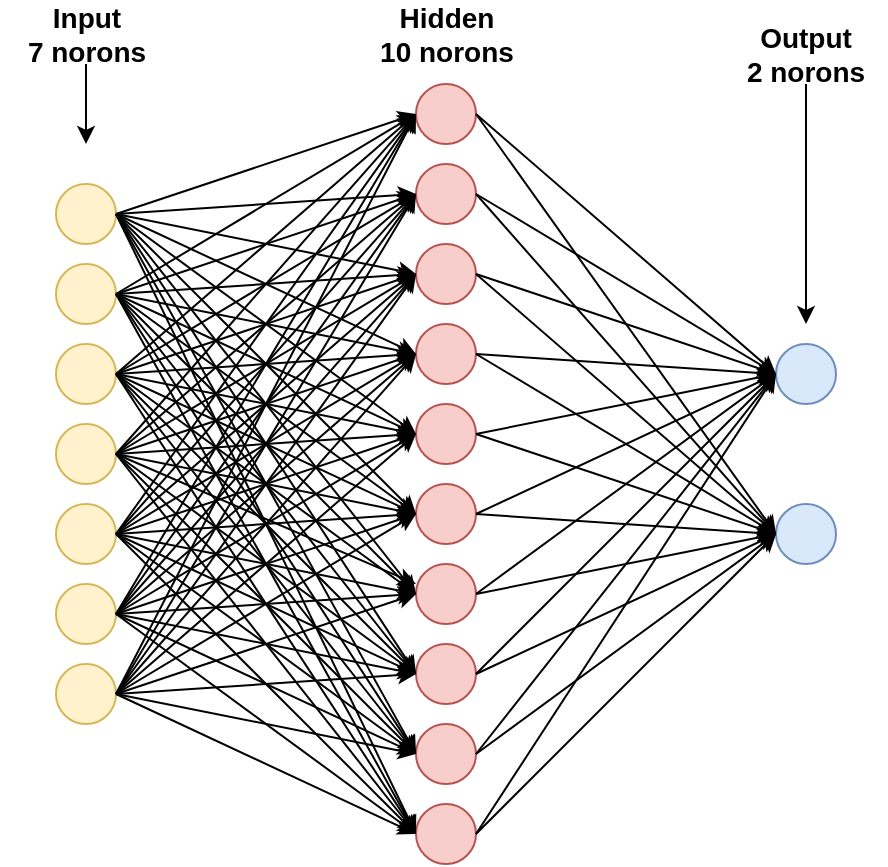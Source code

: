 <mxfile version="26.0.9">
  <diagram name="Page-1" id="upKFq8SvvVWJesWr-fzM">
    <mxGraphModel dx="343" dy="300" grid="1" gridSize="10" guides="1" tooltips="1" connect="1" arrows="1" fold="1" page="1" pageScale="1" pageWidth="827" pageHeight="1169" math="0" shadow="0">
      <root>
        <mxCell id="0" />
        <mxCell id="1" parent="0" />
        <mxCell id="cSxdxMIlzLtdstE2crv_-1" value="" style="ellipse;whiteSpace=wrap;html=1;aspect=fixed;fillColor=#f8cecc;strokeColor=#b85450;" parent="1" vertex="1">
          <mxGeometry x="320" y="130" width="30" height="30" as="geometry" />
        </mxCell>
        <mxCell id="cSxdxMIlzLtdstE2crv_-2" value="" style="ellipse;whiteSpace=wrap;html=1;aspect=fixed;fillColor=#f8cecc;strokeColor=#b85450;" parent="1" vertex="1">
          <mxGeometry x="320" y="170" width="30" height="30" as="geometry" />
        </mxCell>
        <mxCell id="cSxdxMIlzLtdstE2crv_-3" value="" style="ellipse;whiteSpace=wrap;html=1;aspect=fixed;fillColor=#f8cecc;strokeColor=#b85450;" parent="1" vertex="1">
          <mxGeometry x="320" y="330" width="30" height="30" as="geometry" />
        </mxCell>
        <mxCell id="cSxdxMIlzLtdstE2crv_-4" value="" style="ellipse;whiteSpace=wrap;html=1;aspect=fixed;fillColor=#f8cecc;strokeColor=#b85450;" parent="1" vertex="1">
          <mxGeometry x="320" y="210" width="30" height="30" as="geometry" />
        </mxCell>
        <mxCell id="cSxdxMIlzLtdstE2crv_-6" value="" style="ellipse;whiteSpace=wrap;html=1;aspect=fixed;fillColor=#f8cecc;strokeColor=#b85450;" parent="1" vertex="1">
          <mxGeometry x="320" y="250" width="30" height="30" as="geometry" />
        </mxCell>
        <mxCell id="cSxdxMIlzLtdstE2crv_-7" value="" style="ellipse;whiteSpace=wrap;html=1;aspect=fixed;fillColor=#f8cecc;strokeColor=#b85450;" parent="1" vertex="1">
          <mxGeometry x="320" y="490" width="30" height="30" as="geometry" />
        </mxCell>
        <mxCell id="cSxdxMIlzLtdstE2crv_-8" value="" style="ellipse;whiteSpace=wrap;html=1;aspect=fixed;fillColor=#f8cecc;strokeColor=#b85450;" parent="1" vertex="1">
          <mxGeometry x="320" y="290" width="30" height="30" as="geometry" />
        </mxCell>
        <mxCell id="cSxdxMIlzLtdstE2crv_-9" value="" style="ellipse;whiteSpace=wrap;html=1;aspect=fixed;fillColor=#f8cecc;strokeColor=#b85450;" parent="1" vertex="1">
          <mxGeometry x="320" y="370" width="30" height="30" as="geometry" />
        </mxCell>
        <mxCell id="cSxdxMIlzLtdstE2crv_-10" value="" style="ellipse;whiteSpace=wrap;html=1;aspect=fixed;fillColor=#f8cecc;strokeColor=#b85450;" parent="1" vertex="1">
          <mxGeometry x="320" y="410" width="30" height="30" as="geometry" />
        </mxCell>
        <mxCell id="cSxdxMIlzLtdstE2crv_-11" value="" style="ellipse;whiteSpace=wrap;html=1;aspect=fixed;fillColor=#f8cecc;strokeColor=#b85450;" parent="1" vertex="1">
          <mxGeometry x="320" y="450" width="30" height="30" as="geometry" />
        </mxCell>
        <mxCell id="cSxdxMIlzLtdstE2crv_-13" value="" style="ellipse;whiteSpace=wrap;html=1;aspect=fixed;fillColor=#dae8fc;strokeColor=#6c8ebf;" parent="1" vertex="1">
          <mxGeometry x="500" y="260" width="30" height="30" as="geometry" />
        </mxCell>
        <mxCell id="cSxdxMIlzLtdstE2crv_-14" value="" style="ellipse;whiteSpace=wrap;html=1;aspect=fixed;fillColor=#dae8fc;strokeColor=#6c8ebf;" parent="1" vertex="1">
          <mxGeometry x="500" y="340" width="30" height="30" as="geometry" />
        </mxCell>
        <mxCell id="cSxdxMIlzLtdstE2crv_-15" value="" style="ellipse;whiteSpace=wrap;html=1;aspect=fixed;fillColor=#fff2cc;strokeColor=#d6b656;" parent="1" vertex="1">
          <mxGeometry x="140" y="180" width="30" height="30" as="geometry" />
        </mxCell>
        <mxCell id="cSxdxMIlzLtdstE2crv_-23" value="" style="endArrow=classic;html=1;rounded=0;entryX=0;entryY=0.5;entryDx=0;entryDy=0;exitX=1;exitY=0.5;exitDx=0;exitDy=0;" parent="1" source="cSxdxMIlzLtdstE2crv_-15" target="cSxdxMIlzLtdstE2crv_-1" edge="1">
          <mxGeometry width="50" height="50" relative="1" as="geometry">
            <mxPoint x="410" y="390" as="sourcePoint" />
            <mxPoint x="460" y="340" as="targetPoint" />
          </mxGeometry>
        </mxCell>
        <mxCell id="cSxdxMIlzLtdstE2crv_-24" value="" style="endArrow=classic;html=1;rounded=0;entryX=0;entryY=0.5;entryDx=0;entryDy=0;exitX=1;exitY=0.5;exitDx=0;exitDy=0;" parent="1" source="cSxdxMIlzLtdstE2crv_-15" target="cSxdxMIlzLtdstE2crv_-2" edge="1">
          <mxGeometry width="50" height="50" relative="1" as="geometry">
            <mxPoint x="160" y="215" as="sourcePoint" />
            <mxPoint x="330" y="155" as="targetPoint" />
          </mxGeometry>
        </mxCell>
        <mxCell id="cSxdxMIlzLtdstE2crv_-25" value="" style="endArrow=classic;html=1;rounded=0;entryX=0;entryY=0.5;entryDx=0;entryDy=0;exitX=1;exitY=0.5;exitDx=0;exitDy=0;" parent="1" source="cSxdxMIlzLtdstE2crv_-15" target="cSxdxMIlzLtdstE2crv_-4" edge="1">
          <mxGeometry width="50" height="50" relative="1" as="geometry">
            <mxPoint x="160" y="215" as="sourcePoint" />
            <mxPoint x="330" y="195" as="targetPoint" />
          </mxGeometry>
        </mxCell>
        <mxCell id="cSxdxMIlzLtdstE2crv_-33" value="" style="endArrow=classic;html=1;rounded=0;entryX=0;entryY=0.5;entryDx=0;entryDy=0;exitX=1;exitY=0.5;exitDx=0;exitDy=0;" parent="1" source="cSxdxMIlzLtdstE2crv_-15" target="cSxdxMIlzLtdstE2crv_-6" edge="1">
          <mxGeometry width="50" height="50" relative="1" as="geometry">
            <mxPoint x="160" y="215" as="sourcePoint" />
            <mxPoint x="330" y="235" as="targetPoint" />
          </mxGeometry>
        </mxCell>
        <mxCell id="cSxdxMIlzLtdstE2crv_-41" value="" style="endArrow=classic;html=1;rounded=0;entryX=0;entryY=0.5;entryDx=0;entryDy=0;exitX=1;exitY=0.5;exitDx=0;exitDy=0;" parent="1" source="cSxdxMIlzLtdstE2crv_-15" target="cSxdxMIlzLtdstE2crv_-8" edge="1">
          <mxGeometry width="50" height="50" relative="1" as="geometry">
            <mxPoint x="160" y="215" as="sourcePoint" />
            <mxPoint x="330" y="275" as="targetPoint" />
          </mxGeometry>
        </mxCell>
        <mxCell id="cSxdxMIlzLtdstE2crv_-42" value="" style="endArrow=classic;html=1;rounded=0;entryX=0;entryY=0.5;entryDx=0;entryDy=0;exitX=1;exitY=0.5;exitDx=0;exitDy=0;" parent="1" source="cSxdxMIlzLtdstE2crv_-15" target="cSxdxMIlzLtdstE2crv_-3" edge="1">
          <mxGeometry width="50" height="50" relative="1" as="geometry">
            <mxPoint x="170" y="225" as="sourcePoint" />
            <mxPoint x="340" y="285" as="targetPoint" />
          </mxGeometry>
        </mxCell>
        <mxCell id="cSxdxMIlzLtdstE2crv_-43" value="" style="endArrow=classic;html=1;rounded=0;entryX=0;entryY=0.5;entryDx=0;entryDy=0;exitX=1;exitY=0.5;exitDx=0;exitDy=0;" parent="1" source="cSxdxMIlzLtdstE2crv_-15" target="cSxdxMIlzLtdstE2crv_-9" edge="1">
          <mxGeometry width="50" height="50" relative="1" as="geometry">
            <mxPoint x="180" y="235" as="sourcePoint" />
            <mxPoint x="350" y="295" as="targetPoint" />
          </mxGeometry>
        </mxCell>
        <mxCell id="cSxdxMIlzLtdstE2crv_-44" value="" style="endArrow=classic;html=1;rounded=0;entryX=0;entryY=0.5;entryDx=0;entryDy=0;exitX=1;exitY=0.5;exitDx=0;exitDy=0;" parent="1" source="cSxdxMIlzLtdstE2crv_-15" target="cSxdxMIlzLtdstE2crv_-10" edge="1">
          <mxGeometry width="50" height="50" relative="1" as="geometry">
            <mxPoint x="190" y="245" as="sourcePoint" />
            <mxPoint x="360" y="305" as="targetPoint" />
          </mxGeometry>
        </mxCell>
        <mxCell id="cSxdxMIlzLtdstE2crv_-45" value="" style="endArrow=classic;html=1;rounded=0;entryX=0;entryY=0.5;entryDx=0;entryDy=0;exitX=1;exitY=0.5;exitDx=0;exitDy=0;" parent="1" source="cSxdxMIlzLtdstE2crv_-15" target="cSxdxMIlzLtdstE2crv_-11" edge="1">
          <mxGeometry width="50" height="50" relative="1" as="geometry">
            <mxPoint x="200" y="255" as="sourcePoint" />
            <mxPoint x="370" y="315" as="targetPoint" />
          </mxGeometry>
        </mxCell>
        <mxCell id="cSxdxMIlzLtdstE2crv_-46" value="" style="endArrow=classic;html=1;rounded=0;entryX=0;entryY=0.5;entryDx=0;entryDy=0;exitX=1;exitY=0.5;exitDx=0;exitDy=0;" parent="1" source="cSxdxMIlzLtdstE2crv_-15" target="cSxdxMIlzLtdstE2crv_-7" edge="1">
          <mxGeometry width="50" height="50" relative="1" as="geometry">
            <mxPoint x="210" y="265" as="sourcePoint" />
            <mxPoint x="380" y="325" as="targetPoint" />
          </mxGeometry>
        </mxCell>
        <mxCell id="cSxdxMIlzLtdstE2crv_-47" value="" style="ellipse;whiteSpace=wrap;html=1;aspect=fixed;fillColor=#fff2cc;strokeColor=#d6b656;" parent="1" vertex="1">
          <mxGeometry x="140" y="220" width="30" height="30" as="geometry" />
        </mxCell>
        <mxCell id="cSxdxMIlzLtdstE2crv_-48" value="" style="endArrow=classic;html=1;rounded=0;entryX=0;entryY=0.5;entryDx=0;entryDy=0;exitX=1;exitY=0.5;exitDx=0;exitDy=0;" parent="1" source="cSxdxMIlzLtdstE2crv_-47" target="cSxdxMIlzLtdstE2crv_-1" edge="1">
          <mxGeometry width="50" height="50" relative="1" as="geometry">
            <mxPoint x="360" y="735" as="sourcePoint" />
            <mxPoint x="270" y="490" as="targetPoint" />
          </mxGeometry>
        </mxCell>
        <mxCell id="cSxdxMIlzLtdstE2crv_-49" value="" style="endArrow=classic;html=1;rounded=0;entryX=0;entryY=0.5;entryDx=0;entryDy=0;exitX=1;exitY=0.5;exitDx=0;exitDy=0;" parent="1" source="cSxdxMIlzLtdstE2crv_-47" target="cSxdxMIlzLtdstE2crv_-2" edge="1">
          <mxGeometry width="50" height="50" relative="1" as="geometry">
            <mxPoint x="110" y="560" as="sourcePoint" />
            <mxPoint x="270" y="530" as="targetPoint" />
          </mxGeometry>
        </mxCell>
        <mxCell id="cSxdxMIlzLtdstE2crv_-50" value="" style="endArrow=classic;html=1;rounded=0;entryX=0;entryY=0.5;entryDx=0;entryDy=0;exitX=1;exitY=0.5;exitDx=0;exitDy=0;" parent="1" source="cSxdxMIlzLtdstE2crv_-47" target="cSxdxMIlzLtdstE2crv_-4" edge="1">
          <mxGeometry width="50" height="50" relative="1" as="geometry">
            <mxPoint x="110" y="560" as="sourcePoint" />
            <mxPoint x="270" y="570" as="targetPoint" />
          </mxGeometry>
        </mxCell>
        <mxCell id="cSxdxMIlzLtdstE2crv_-51" value="" style="endArrow=classic;html=1;rounded=0;entryX=0;entryY=0.5;entryDx=0;entryDy=0;exitX=1;exitY=0.5;exitDx=0;exitDy=0;" parent="1" source="cSxdxMIlzLtdstE2crv_-47" target="cSxdxMIlzLtdstE2crv_-6" edge="1">
          <mxGeometry width="50" height="50" relative="1" as="geometry">
            <mxPoint x="110" y="560" as="sourcePoint" />
            <mxPoint x="270" y="610" as="targetPoint" />
          </mxGeometry>
        </mxCell>
        <mxCell id="cSxdxMIlzLtdstE2crv_-52" value="" style="endArrow=classic;html=1;rounded=0;entryX=0;entryY=0.5;entryDx=0;entryDy=0;exitX=1;exitY=0.5;exitDx=0;exitDy=0;" parent="1" source="cSxdxMIlzLtdstE2crv_-47" target="cSxdxMIlzLtdstE2crv_-8" edge="1">
          <mxGeometry width="50" height="50" relative="1" as="geometry">
            <mxPoint x="110" y="560" as="sourcePoint" />
            <mxPoint x="270" y="650" as="targetPoint" />
          </mxGeometry>
        </mxCell>
        <mxCell id="cSxdxMIlzLtdstE2crv_-53" value="" style="endArrow=classic;html=1;rounded=0;entryX=0;entryY=0.5;entryDx=0;entryDy=0;exitX=1;exitY=0.5;exitDx=0;exitDy=0;" parent="1" source="cSxdxMIlzLtdstE2crv_-47" target="cSxdxMIlzLtdstE2crv_-3" edge="1">
          <mxGeometry width="50" height="50" relative="1" as="geometry">
            <mxPoint x="120" y="570" as="sourcePoint" />
            <mxPoint x="270" y="690" as="targetPoint" />
          </mxGeometry>
        </mxCell>
        <mxCell id="cSxdxMIlzLtdstE2crv_-54" value="" style="endArrow=classic;html=1;rounded=0;entryX=0;entryY=0.5;entryDx=0;entryDy=0;exitX=1;exitY=0.5;exitDx=0;exitDy=0;" parent="1" source="cSxdxMIlzLtdstE2crv_-47" target="cSxdxMIlzLtdstE2crv_-9" edge="1">
          <mxGeometry width="50" height="50" relative="1" as="geometry">
            <mxPoint x="130" y="580" as="sourcePoint" />
            <mxPoint x="270" y="730" as="targetPoint" />
          </mxGeometry>
        </mxCell>
        <mxCell id="cSxdxMIlzLtdstE2crv_-55" value="" style="endArrow=classic;html=1;rounded=0;exitX=1;exitY=0.5;exitDx=0;exitDy=0;entryX=0;entryY=0.5;entryDx=0;entryDy=0;" parent="1" source="cSxdxMIlzLtdstE2crv_-47" target="cSxdxMIlzLtdstE2crv_-10" edge="1">
          <mxGeometry width="50" height="50" relative="1" as="geometry">
            <mxPoint x="140" y="590" as="sourcePoint" />
            <mxPoint x="320" y="420" as="targetPoint" />
          </mxGeometry>
        </mxCell>
        <mxCell id="cSxdxMIlzLtdstE2crv_-56" value="" style="endArrow=classic;html=1;rounded=0;entryX=0;entryY=0.5;entryDx=0;entryDy=0;exitX=1;exitY=0.5;exitDx=0;exitDy=0;" parent="1" source="cSxdxMIlzLtdstE2crv_-47" target="cSxdxMIlzLtdstE2crv_-11" edge="1">
          <mxGeometry width="50" height="50" relative="1" as="geometry">
            <mxPoint x="150" y="600" as="sourcePoint" />
            <mxPoint x="270" y="810" as="targetPoint" />
          </mxGeometry>
        </mxCell>
        <mxCell id="cSxdxMIlzLtdstE2crv_-57" value="" style="endArrow=classic;html=1;rounded=0;entryX=0;entryY=0.5;entryDx=0;entryDy=0;exitX=1;exitY=0.5;exitDx=0;exitDy=0;" parent="1" source="cSxdxMIlzLtdstE2crv_-47" target="cSxdxMIlzLtdstE2crv_-7" edge="1">
          <mxGeometry width="50" height="50" relative="1" as="geometry">
            <mxPoint x="160" y="610" as="sourcePoint" />
            <mxPoint x="270" y="850" as="targetPoint" />
          </mxGeometry>
        </mxCell>
        <mxCell id="cSxdxMIlzLtdstE2crv_-68" value="" style="ellipse;whiteSpace=wrap;html=1;aspect=fixed;fillColor=#fff2cc;strokeColor=#d6b656;" parent="1" vertex="1">
          <mxGeometry x="140" y="260" width="30" height="30" as="geometry" />
        </mxCell>
        <mxCell id="cSxdxMIlzLtdstE2crv_-69" value="" style="endArrow=classic;html=1;rounded=0;entryX=0;entryY=0.5;entryDx=0;entryDy=0;exitX=1;exitY=0.5;exitDx=0;exitDy=0;" parent="1" source="cSxdxMIlzLtdstE2crv_-68" target="cSxdxMIlzLtdstE2crv_-1" edge="1">
          <mxGeometry width="50" height="50" relative="1" as="geometry">
            <mxPoint x="325" y="755" as="sourcePoint" />
            <mxPoint x="235" y="510" as="targetPoint" />
          </mxGeometry>
        </mxCell>
        <mxCell id="cSxdxMIlzLtdstE2crv_-70" value="" style="endArrow=classic;html=1;rounded=0;entryX=0;entryY=0.5;entryDx=0;entryDy=0;exitX=1;exitY=0.5;exitDx=0;exitDy=0;" parent="1" source="cSxdxMIlzLtdstE2crv_-68" target="cSxdxMIlzLtdstE2crv_-2" edge="1">
          <mxGeometry width="50" height="50" relative="1" as="geometry">
            <mxPoint x="75" y="580" as="sourcePoint" />
            <mxPoint x="235" y="550" as="targetPoint" />
          </mxGeometry>
        </mxCell>
        <mxCell id="cSxdxMIlzLtdstE2crv_-71" value="" style="endArrow=classic;html=1;rounded=0;entryX=0;entryY=0.5;entryDx=0;entryDy=0;exitX=1;exitY=0.5;exitDx=0;exitDy=0;" parent="1" source="cSxdxMIlzLtdstE2crv_-68" target="cSxdxMIlzLtdstE2crv_-4" edge="1">
          <mxGeometry width="50" height="50" relative="1" as="geometry">
            <mxPoint x="75" y="580" as="sourcePoint" />
            <mxPoint x="235" y="590" as="targetPoint" />
          </mxGeometry>
        </mxCell>
        <mxCell id="cSxdxMIlzLtdstE2crv_-72" value="" style="endArrow=classic;html=1;rounded=0;entryX=0;entryY=0.5;entryDx=0;entryDy=0;exitX=1;exitY=0.5;exitDx=0;exitDy=0;" parent="1" source="cSxdxMIlzLtdstE2crv_-68" target="cSxdxMIlzLtdstE2crv_-6" edge="1">
          <mxGeometry width="50" height="50" relative="1" as="geometry">
            <mxPoint x="75" y="580" as="sourcePoint" />
            <mxPoint x="235" y="630" as="targetPoint" />
          </mxGeometry>
        </mxCell>
        <mxCell id="cSxdxMIlzLtdstE2crv_-73" value="" style="endArrow=classic;html=1;rounded=0;entryX=0;entryY=0.5;entryDx=0;entryDy=0;exitX=1;exitY=0.5;exitDx=0;exitDy=0;" parent="1" source="cSxdxMIlzLtdstE2crv_-68" target="cSxdxMIlzLtdstE2crv_-8" edge="1">
          <mxGeometry width="50" height="50" relative="1" as="geometry">
            <mxPoint x="75" y="580" as="sourcePoint" />
            <mxPoint x="235" y="670" as="targetPoint" />
          </mxGeometry>
        </mxCell>
        <mxCell id="cSxdxMIlzLtdstE2crv_-74" value="" style="endArrow=classic;html=1;rounded=0;entryX=0;entryY=0.5;entryDx=0;entryDy=0;exitX=1;exitY=0.5;exitDx=0;exitDy=0;" parent="1" source="cSxdxMIlzLtdstE2crv_-68" target="cSxdxMIlzLtdstE2crv_-3" edge="1">
          <mxGeometry width="50" height="50" relative="1" as="geometry">
            <mxPoint x="85" y="590" as="sourcePoint" />
            <mxPoint x="235" y="710" as="targetPoint" />
          </mxGeometry>
        </mxCell>
        <mxCell id="cSxdxMIlzLtdstE2crv_-75" value="" style="endArrow=classic;html=1;rounded=0;entryX=0;entryY=0.5;entryDx=0;entryDy=0;exitX=1;exitY=0.5;exitDx=0;exitDy=0;" parent="1" source="cSxdxMIlzLtdstE2crv_-68" target="cSxdxMIlzLtdstE2crv_-9" edge="1">
          <mxGeometry width="50" height="50" relative="1" as="geometry">
            <mxPoint x="95" y="600" as="sourcePoint" />
            <mxPoint x="235" y="750" as="targetPoint" />
          </mxGeometry>
        </mxCell>
        <mxCell id="cSxdxMIlzLtdstE2crv_-76" value="" style="endArrow=classic;html=1;rounded=0;entryX=0;entryY=0.5;entryDx=0;entryDy=0;exitX=1;exitY=0.5;exitDx=0;exitDy=0;" parent="1" source="cSxdxMIlzLtdstE2crv_-68" target="cSxdxMIlzLtdstE2crv_-10" edge="1">
          <mxGeometry width="50" height="50" relative="1" as="geometry">
            <mxPoint x="105" y="610" as="sourcePoint" />
            <mxPoint x="235" y="790" as="targetPoint" />
          </mxGeometry>
        </mxCell>
        <mxCell id="cSxdxMIlzLtdstE2crv_-77" value="" style="endArrow=classic;html=1;rounded=0;entryX=0;entryY=0.5;entryDx=0;entryDy=0;exitX=1;exitY=0.5;exitDx=0;exitDy=0;" parent="1" source="cSxdxMIlzLtdstE2crv_-68" target="cSxdxMIlzLtdstE2crv_-11" edge="1">
          <mxGeometry width="50" height="50" relative="1" as="geometry">
            <mxPoint x="115" y="620" as="sourcePoint" />
            <mxPoint x="235" y="830" as="targetPoint" />
          </mxGeometry>
        </mxCell>
        <mxCell id="cSxdxMIlzLtdstE2crv_-78" value="" style="endArrow=classic;html=1;rounded=0;entryX=0;entryY=0.5;entryDx=0;entryDy=0;exitX=1;exitY=0.5;exitDx=0;exitDy=0;" parent="1" source="cSxdxMIlzLtdstE2crv_-68" target="cSxdxMIlzLtdstE2crv_-7" edge="1">
          <mxGeometry width="50" height="50" relative="1" as="geometry">
            <mxPoint x="125" y="630" as="sourcePoint" />
            <mxPoint x="235" y="870" as="targetPoint" />
          </mxGeometry>
        </mxCell>
        <mxCell id="cSxdxMIlzLtdstE2crv_-79" value="" style="ellipse;whiteSpace=wrap;html=1;aspect=fixed;fillColor=#fff2cc;strokeColor=#d6b656;" parent="1" vertex="1">
          <mxGeometry x="140" y="300" width="30" height="30" as="geometry" />
        </mxCell>
        <mxCell id="cSxdxMIlzLtdstE2crv_-80" value="" style="endArrow=classic;html=1;rounded=0;entryX=0;entryY=0.5;entryDx=0;entryDy=0;exitX=1;exitY=0.5;exitDx=0;exitDy=0;" parent="1" source="cSxdxMIlzLtdstE2crv_-79" target="cSxdxMIlzLtdstE2crv_-1" edge="1">
          <mxGeometry width="50" height="50" relative="1" as="geometry">
            <mxPoint x="275" y="1100" as="sourcePoint" />
            <mxPoint x="235" y="510" as="targetPoint" />
          </mxGeometry>
        </mxCell>
        <mxCell id="cSxdxMIlzLtdstE2crv_-81" value="" style="endArrow=classic;html=1;rounded=0;exitX=1;exitY=0.5;exitDx=0;exitDy=0;entryX=0;entryY=0.5;entryDx=0;entryDy=0;" parent="1" source="cSxdxMIlzLtdstE2crv_-79" target="cSxdxMIlzLtdstE2crv_-2" edge="1">
          <mxGeometry width="50" height="50" relative="1" as="geometry">
            <mxPoint x="25" y="925" as="sourcePoint" />
            <mxPoint x="235" y="550" as="targetPoint" />
          </mxGeometry>
        </mxCell>
        <mxCell id="cSxdxMIlzLtdstE2crv_-82" value="" style="endArrow=classic;html=1;rounded=0;exitX=1;exitY=0.5;exitDx=0;exitDy=0;entryX=0;entryY=0.5;entryDx=0;entryDy=0;" parent="1" source="cSxdxMIlzLtdstE2crv_-79" target="cSxdxMIlzLtdstE2crv_-4" edge="1">
          <mxGeometry width="50" height="50" relative="1" as="geometry">
            <mxPoint x="25" y="925" as="sourcePoint" />
            <mxPoint x="235" y="590" as="targetPoint" />
          </mxGeometry>
        </mxCell>
        <mxCell id="cSxdxMIlzLtdstE2crv_-83" value="" style="endArrow=classic;html=1;rounded=0;entryX=0;entryY=0.5;entryDx=0;entryDy=0;exitX=1;exitY=0.5;exitDx=0;exitDy=0;" parent="1" source="cSxdxMIlzLtdstE2crv_-79" target="cSxdxMIlzLtdstE2crv_-6" edge="1">
          <mxGeometry width="50" height="50" relative="1" as="geometry">
            <mxPoint x="25" y="925" as="sourcePoint" />
            <mxPoint x="235" y="630" as="targetPoint" />
          </mxGeometry>
        </mxCell>
        <mxCell id="cSxdxMIlzLtdstE2crv_-84" value="" style="endArrow=classic;html=1;rounded=0;entryX=0;entryY=0.5;entryDx=0;entryDy=0;exitX=1;exitY=0.5;exitDx=0;exitDy=0;" parent="1" source="cSxdxMIlzLtdstE2crv_-79" target="cSxdxMIlzLtdstE2crv_-8" edge="1">
          <mxGeometry width="50" height="50" relative="1" as="geometry">
            <mxPoint x="25" y="925" as="sourcePoint" />
            <mxPoint x="235" y="670" as="targetPoint" />
          </mxGeometry>
        </mxCell>
        <mxCell id="cSxdxMIlzLtdstE2crv_-85" value="" style="endArrow=classic;html=1;rounded=0;entryX=0;entryY=0.5;entryDx=0;entryDy=0;exitX=1;exitY=0.5;exitDx=0;exitDy=0;" parent="1" source="cSxdxMIlzLtdstE2crv_-79" target="cSxdxMIlzLtdstE2crv_-3" edge="1">
          <mxGeometry width="50" height="50" relative="1" as="geometry">
            <mxPoint x="35" y="935" as="sourcePoint" />
            <mxPoint x="235" y="710" as="targetPoint" />
          </mxGeometry>
        </mxCell>
        <mxCell id="cSxdxMIlzLtdstE2crv_-86" value="" style="endArrow=classic;html=1;rounded=0;exitX=1;exitY=0.5;exitDx=0;exitDy=0;" parent="1" source="cSxdxMIlzLtdstE2crv_-79" edge="1">
          <mxGeometry width="50" height="50" relative="1" as="geometry">
            <mxPoint x="45" y="945" as="sourcePoint" />
            <mxPoint x="320" y="380" as="targetPoint" />
          </mxGeometry>
        </mxCell>
        <mxCell id="cSxdxMIlzLtdstE2crv_-87" value="" style="endArrow=classic;html=1;rounded=0;exitX=1;exitY=0.5;exitDx=0;exitDy=0;entryX=0;entryY=0.5;entryDx=0;entryDy=0;" parent="1" source="cSxdxMIlzLtdstE2crv_-79" target="cSxdxMIlzLtdstE2crv_-10" edge="1">
          <mxGeometry width="50" height="50" relative="1" as="geometry">
            <mxPoint x="55" y="955" as="sourcePoint" />
            <mxPoint x="235" y="790" as="targetPoint" />
          </mxGeometry>
        </mxCell>
        <mxCell id="cSxdxMIlzLtdstE2crv_-88" value="" style="endArrow=classic;html=1;rounded=0;entryX=0;entryY=0.5;entryDx=0;entryDy=0;exitX=1;exitY=0.5;exitDx=0;exitDy=0;" parent="1" source="cSxdxMIlzLtdstE2crv_-79" target="cSxdxMIlzLtdstE2crv_-11" edge="1">
          <mxGeometry width="50" height="50" relative="1" as="geometry">
            <mxPoint x="65" y="965" as="sourcePoint" />
            <mxPoint x="235" y="830" as="targetPoint" />
          </mxGeometry>
        </mxCell>
        <mxCell id="cSxdxMIlzLtdstE2crv_-89" value="" style="endArrow=classic;html=1;rounded=0;entryX=0;entryY=0.5;entryDx=0;entryDy=0;exitX=1;exitY=0.5;exitDx=0;exitDy=0;" parent="1" source="cSxdxMIlzLtdstE2crv_-79" target="cSxdxMIlzLtdstE2crv_-7" edge="1">
          <mxGeometry width="50" height="50" relative="1" as="geometry">
            <mxPoint x="75" y="975" as="sourcePoint" />
            <mxPoint x="235" y="870" as="targetPoint" />
          </mxGeometry>
        </mxCell>
        <mxCell id="cSxdxMIlzLtdstE2crv_-90" value="" style="ellipse;whiteSpace=wrap;html=1;aspect=fixed;fillColor=#fff2cc;strokeColor=#d6b656;" parent="1" vertex="1">
          <mxGeometry x="140" y="340" width="30" height="30" as="geometry" />
        </mxCell>
        <mxCell id="cSxdxMIlzLtdstE2crv_-91" value="" style="endArrow=classic;html=1;rounded=0;entryX=0;entryY=0.5;entryDx=0;entryDy=0;exitX=1;exitY=0.5;exitDx=0;exitDy=0;" parent="1" source="cSxdxMIlzLtdstE2crv_-90" target="cSxdxMIlzLtdstE2crv_-1" edge="1">
          <mxGeometry width="50" height="50" relative="1" as="geometry">
            <mxPoint x="320" y="765" as="sourcePoint" />
            <mxPoint x="230" y="520" as="targetPoint" />
          </mxGeometry>
        </mxCell>
        <mxCell id="cSxdxMIlzLtdstE2crv_-92" value="" style="endArrow=classic;html=1;rounded=0;entryX=0;entryY=0.5;entryDx=0;entryDy=0;exitX=1;exitY=0.5;exitDx=0;exitDy=0;" parent="1" source="cSxdxMIlzLtdstE2crv_-90" target="cSxdxMIlzLtdstE2crv_-2" edge="1">
          <mxGeometry width="50" height="50" relative="1" as="geometry">
            <mxPoint x="70" y="590" as="sourcePoint" />
            <mxPoint x="230" y="560" as="targetPoint" />
          </mxGeometry>
        </mxCell>
        <mxCell id="cSxdxMIlzLtdstE2crv_-93" value="" style="endArrow=classic;html=1;rounded=0;entryX=0;entryY=0.5;entryDx=0;entryDy=0;exitX=1;exitY=0.5;exitDx=0;exitDy=0;" parent="1" source="cSxdxMIlzLtdstE2crv_-90" target="cSxdxMIlzLtdstE2crv_-4" edge="1">
          <mxGeometry width="50" height="50" relative="1" as="geometry">
            <mxPoint x="70" y="590" as="sourcePoint" />
            <mxPoint x="230" y="600" as="targetPoint" />
          </mxGeometry>
        </mxCell>
        <mxCell id="cSxdxMIlzLtdstE2crv_-94" value="" style="endArrow=classic;html=1;rounded=0;entryX=0;entryY=0.5;entryDx=0;entryDy=0;exitX=1;exitY=0.5;exitDx=0;exitDy=0;" parent="1" source="cSxdxMIlzLtdstE2crv_-90" target="cSxdxMIlzLtdstE2crv_-6" edge="1">
          <mxGeometry width="50" height="50" relative="1" as="geometry">
            <mxPoint x="70" y="590" as="sourcePoint" />
            <mxPoint x="230" y="640" as="targetPoint" />
          </mxGeometry>
        </mxCell>
        <mxCell id="cSxdxMIlzLtdstE2crv_-95" value="" style="endArrow=classic;html=1;rounded=0;entryX=0;entryY=0.5;entryDx=0;entryDy=0;exitX=1;exitY=0.5;exitDx=0;exitDy=0;" parent="1" source="cSxdxMIlzLtdstE2crv_-90" target="cSxdxMIlzLtdstE2crv_-8" edge="1">
          <mxGeometry width="50" height="50" relative="1" as="geometry">
            <mxPoint x="70" y="590" as="sourcePoint" />
            <mxPoint x="230" y="680" as="targetPoint" />
          </mxGeometry>
        </mxCell>
        <mxCell id="cSxdxMIlzLtdstE2crv_-96" value="" style="endArrow=classic;html=1;rounded=0;entryX=0;entryY=0.5;entryDx=0;entryDy=0;exitX=1;exitY=0.5;exitDx=0;exitDy=0;" parent="1" source="cSxdxMIlzLtdstE2crv_-90" target="cSxdxMIlzLtdstE2crv_-3" edge="1">
          <mxGeometry width="50" height="50" relative="1" as="geometry">
            <mxPoint x="80" y="600" as="sourcePoint" />
            <mxPoint x="230" y="720" as="targetPoint" />
          </mxGeometry>
        </mxCell>
        <mxCell id="cSxdxMIlzLtdstE2crv_-97" value="" style="endArrow=classic;html=1;rounded=0;entryX=0;entryY=0.5;entryDx=0;entryDy=0;exitX=1;exitY=0.5;exitDx=0;exitDy=0;" parent="1" source="cSxdxMIlzLtdstE2crv_-90" target="cSxdxMIlzLtdstE2crv_-9" edge="1">
          <mxGeometry width="50" height="50" relative="1" as="geometry">
            <mxPoint x="90" y="610" as="sourcePoint" />
            <mxPoint x="230" y="760" as="targetPoint" />
          </mxGeometry>
        </mxCell>
        <mxCell id="cSxdxMIlzLtdstE2crv_-98" value="" style="endArrow=classic;html=1;rounded=0;entryX=0;entryY=0.5;entryDx=0;entryDy=0;exitX=1;exitY=0.5;exitDx=0;exitDy=0;" parent="1" source="cSxdxMIlzLtdstE2crv_-90" target="cSxdxMIlzLtdstE2crv_-10" edge="1">
          <mxGeometry width="50" height="50" relative="1" as="geometry">
            <mxPoint x="100" y="620" as="sourcePoint" />
            <mxPoint x="230" y="800" as="targetPoint" />
          </mxGeometry>
        </mxCell>
        <mxCell id="cSxdxMIlzLtdstE2crv_-99" value="" style="endArrow=classic;html=1;rounded=0;entryX=0;entryY=0.5;entryDx=0;entryDy=0;exitX=1;exitY=0.5;exitDx=0;exitDy=0;" parent="1" source="cSxdxMIlzLtdstE2crv_-90" target="cSxdxMIlzLtdstE2crv_-11" edge="1">
          <mxGeometry width="50" height="50" relative="1" as="geometry">
            <mxPoint x="110" y="630" as="sourcePoint" />
            <mxPoint x="230" y="840" as="targetPoint" />
          </mxGeometry>
        </mxCell>
        <mxCell id="cSxdxMIlzLtdstE2crv_-100" value="" style="endArrow=classic;html=1;rounded=0;entryX=0;entryY=0.5;entryDx=0;entryDy=0;exitX=1;exitY=0.5;exitDx=0;exitDy=0;" parent="1" source="cSxdxMIlzLtdstE2crv_-90" target="cSxdxMIlzLtdstE2crv_-7" edge="1">
          <mxGeometry width="50" height="50" relative="1" as="geometry">
            <mxPoint x="120" y="640" as="sourcePoint" />
            <mxPoint x="230" y="880" as="targetPoint" />
          </mxGeometry>
        </mxCell>
        <mxCell id="cSxdxMIlzLtdstE2crv_-101" value="" style="ellipse;whiteSpace=wrap;html=1;aspect=fixed;fillColor=#fff2cc;strokeColor=#d6b656;" parent="1" vertex="1">
          <mxGeometry x="140" y="380" width="30" height="30" as="geometry" />
        </mxCell>
        <mxCell id="cSxdxMIlzLtdstE2crv_-102" value="" style="endArrow=classic;html=1;rounded=0;entryX=0;entryY=0.5;entryDx=0;entryDy=0;exitX=1;exitY=0.5;exitDx=0;exitDy=0;" parent="1" source="cSxdxMIlzLtdstE2crv_-101" target="cSxdxMIlzLtdstE2crv_-1" edge="1">
          <mxGeometry width="50" height="50" relative="1" as="geometry">
            <mxPoint x="270" y="1110" as="sourcePoint" />
            <mxPoint x="230" y="520" as="targetPoint" />
          </mxGeometry>
        </mxCell>
        <mxCell id="cSxdxMIlzLtdstE2crv_-103" value="" style="endArrow=classic;html=1;rounded=0;entryX=0;entryY=0.5;entryDx=0;entryDy=0;exitX=1;exitY=0.5;exitDx=0;exitDy=0;" parent="1" source="cSxdxMIlzLtdstE2crv_-101" target="cSxdxMIlzLtdstE2crv_-2" edge="1">
          <mxGeometry width="50" height="50" relative="1" as="geometry">
            <mxPoint x="20" y="935" as="sourcePoint" />
            <mxPoint x="230" y="560" as="targetPoint" />
          </mxGeometry>
        </mxCell>
        <mxCell id="cSxdxMIlzLtdstE2crv_-104" value="" style="endArrow=classic;html=1;rounded=0;entryX=0;entryY=0.5;entryDx=0;entryDy=0;exitX=1;exitY=0.5;exitDx=0;exitDy=0;" parent="1" source="cSxdxMIlzLtdstE2crv_-101" target="cSxdxMIlzLtdstE2crv_-4" edge="1">
          <mxGeometry width="50" height="50" relative="1" as="geometry">
            <mxPoint x="20" y="935" as="sourcePoint" />
            <mxPoint x="230" y="600" as="targetPoint" />
          </mxGeometry>
        </mxCell>
        <mxCell id="cSxdxMIlzLtdstE2crv_-105" value="" style="endArrow=classic;html=1;rounded=0;entryX=0;entryY=0.5;entryDx=0;entryDy=0;exitX=1;exitY=0.5;exitDx=0;exitDy=0;" parent="1" source="cSxdxMIlzLtdstE2crv_-101" target="cSxdxMIlzLtdstE2crv_-6" edge="1">
          <mxGeometry width="50" height="50" relative="1" as="geometry">
            <mxPoint x="20" y="935" as="sourcePoint" />
            <mxPoint x="230" y="640" as="targetPoint" />
          </mxGeometry>
        </mxCell>
        <mxCell id="cSxdxMIlzLtdstE2crv_-106" value="" style="endArrow=classic;html=1;rounded=0;entryX=0;entryY=0.5;entryDx=0;entryDy=0;exitX=1;exitY=0.5;exitDx=0;exitDy=0;" parent="1" source="cSxdxMIlzLtdstE2crv_-101" target="cSxdxMIlzLtdstE2crv_-8" edge="1">
          <mxGeometry width="50" height="50" relative="1" as="geometry">
            <mxPoint x="20" y="935" as="sourcePoint" />
            <mxPoint x="230" y="680" as="targetPoint" />
          </mxGeometry>
        </mxCell>
        <mxCell id="cSxdxMIlzLtdstE2crv_-107" value="" style="endArrow=classic;html=1;rounded=0;entryX=0;entryY=0.5;entryDx=0;entryDy=0;exitX=1;exitY=0.5;exitDx=0;exitDy=0;" parent="1" source="cSxdxMIlzLtdstE2crv_-101" target="cSxdxMIlzLtdstE2crv_-3" edge="1">
          <mxGeometry width="50" height="50" relative="1" as="geometry">
            <mxPoint x="30" y="945" as="sourcePoint" />
            <mxPoint x="230" y="720" as="targetPoint" />
          </mxGeometry>
        </mxCell>
        <mxCell id="cSxdxMIlzLtdstE2crv_-108" value="" style="endArrow=classic;html=1;rounded=0;entryX=0;entryY=0.5;entryDx=0;entryDy=0;exitX=1;exitY=0.5;exitDx=0;exitDy=0;" parent="1" source="cSxdxMIlzLtdstE2crv_-101" target="cSxdxMIlzLtdstE2crv_-9" edge="1">
          <mxGeometry width="50" height="50" relative="1" as="geometry">
            <mxPoint x="40" y="955" as="sourcePoint" />
            <mxPoint x="230" y="760" as="targetPoint" />
          </mxGeometry>
        </mxCell>
        <mxCell id="cSxdxMIlzLtdstE2crv_-109" value="" style="endArrow=classic;html=1;rounded=0;exitX=1;exitY=0.5;exitDx=0;exitDy=0;entryX=0;entryY=0.5;entryDx=0;entryDy=0;" parent="1" source="cSxdxMIlzLtdstE2crv_-101" target="cSxdxMIlzLtdstE2crv_-10" edge="1">
          <mxGeometry width="50" height="50" relative="1" as="geometry">
            <mxPoint x="50" y="965" as="sourcePoint" />
            <mxPoint x="230" y="800" as="targetPoint" />
          </mxGeometry>
        </mxCell>
        <mxCell id="cSxdxMIlzLtdstE2crv_-110" value="" style="endArrow=classic;html=1;rounded=0;entryX=0;entryY=0.5;entryDx=0;entryDy=0;exitX=1;exitY=0.5;exitDx=0;exitDy=0;" parent="1" source="cSxdxMIlzLtdstE2crv_-101" target="cSxdxMIlzLtdstE2crv_-11" edge="1">
          <mxGeometry width="50" height="50" relative="1" as="geometry">
            <mxPoint x="60" y="975" as="sourcePoint" />
            <mxPoint x="230" y="840" as="targetPoint" />
          </mxGeometry>
        </mxCell>
        <mxCell id="cSxdxMIlzLtdstE2crv_-111" value="" style="endArrow=classic;html=1;rounded=0;entryX=0;entryY=0.5;entryDx=0;entryDy=0;exitX=1;exitY=0.5;exitDx=0;exitDy=0;" parent="1" source="cSxdxMIlzLtdstE2crv_-101" target="cSxdxMIlzLtdstE2crv_-7" edge="1">
          <mxGeometry width="50" height="50" relative="1" as="geometry">
            <mxPoint x="70" y="985" as="sourcePoint" />
            <mxPoint x="230" y="880" as="targetPoint" />
          </mxGeometry>
        </mxCell>
        <mxCell id="cSxdxMIlzLtdstE2crv_-112" value="" style="ellipse;whiteSpace=wrap;html=1;aspect=fixed;fillColor=#fff2cc;strokeColor=#d6b656;" parent="1" vertex="1">
          <mxGeometry x="140" y="420" width="30" height="30" as="geometry" />
        </mxCell>
        <mxCell id="cSxdxMIlzLtdstE2crv_-113" value="" style="endArrow=classic;html=1;rounded=0;exitX=1;exitY=0.5;exitDx=0;exitDy=0;entryX=0;entryY=0.5;entryDx=0;entryDy=0;" parent="1" source="cSxdxMIlzLtdstE2crv_-112" target="cSxdxMIlzLtdstE2crv_-1" edge="1">
          <mxGeometry width="50" height="50" relative="1" as="geometry">
            <mxPoint x="380" y="885" as="sourcePoint" />
            <mxPoint x="290" y="640" as="targetPoint" />
          </mxGeometry>
        </mxCell>
        <mxCell id="cSxdxMIlzLtdstE2crv_-114" value="" style="endArrow=classic;html=1;rounded=0;entryX=0;entryY=0.5;entryDx=0;entryDy=0;exitX=1;exitY=0.5;exitDx=0;exitDy=0;" parent="1" source="cSxdxMIlzLtdstE2crv_-112" target="cSxdxMIlzLtdstE2crv_-2" edge="1">
          <mxGeometry width="50" height="50" relative="1" as="geometry">
            <mxPoint x="130" y="710" as="sourcePoint" />
            <mxPoint x="290" y="680" as="targetPoint" />
          </mxGeometry>
        </mxCell>
        <mxCell id="cSxdxMIlzLtdstE2crv_-115" value="" style="endArrow=classic;html=1;rounded=0;entryX=0;entryY=0.5;entryDx=0;entryDy=0;exitX=1;exitY=0.5;exitDx=0;exitDy=0;" parent="1" source="cSxdxMIlzLtdstE2crv_-112" target="cSxdxMIlzLtdstE2crv_-4" edge="1">
          <mxGeometry width="50" height="50" relative="1" as="geometry">
            <mxPoint x="130" y="710" as="sourcePoint" />
            <mxPoint x="290" y="720" as="targetPoint" />
          </mxGeometry>
        </mxCell>
        <mxCell id="cSxdxMIlzLtdstE2crv_-116" value="" style="endArrow=classic;html=1;rounded=0;entryX=0;entryY=0.5;entryDx=0;entryDy=0;exitX=1;exitY=0.5;exitDx=0;exitDy=0;" parent="1" source="cSxdxMIlzLtdstE2crv_-112" target="cSxdxMIlzLtdstE2crv_-6" edge="1">
          <mxGeometry width="50" height="50" relative="1" as="geometry">
            <mxPoint x="130" y="710" as="sourcePoint" />
            <mxPoint x="290" y="760" as="targetPoint" />
          </mxGeometry>
        </mxCell>
        <mxCell id="cSxdxMIlzLtdstE2crv_-117" value="" style="endArrow=classic;html=1;rounded=0;entryX=0;entryY=0.5;entryDx=0;entryDy=0;exitX=1;exitY=0.5;exitDx=0;exitDy=0;" parent="1" source="cSxdxMIlzLtdstE2crv_-112" target="cSxdxMIlzLtdstE2crv_-8" edge="1">
          <mxGeometry width="50" height="50" relative="1" as="geometry">
            <mxPoint x="130" y="710" as="sourcePoint" />
            <mxPoint x="290" y="800" as="targetPoint" />
          </mxGeometry>
        </mxCell>
        <mxCell id="cSxdxMIlzLtdstE2crv_-118" value="" style="endArrow=classic;html=1;rounded=0;entryX=0;entryY=0.5;entryDx=0;entryDy=0;exitX=1;exitY=0.5;exitDx=0;exitDy=0;" parent="1" source="cSxdxMIlzLtdstE2crv_-112" target="cSxdxMIlzLtdstE2crv_-3" edge="1">
          <mxGeometry width="50" height="50" relative="1" as="geometry">
            <mxPoint x="140" y="720" as="sourcePoint" />
            <mxPoint x="290" y="840" as="targetPoint" />
          </mxGeometry>
        </mxCell>
        <mxCell id="cSxdxMIlzLtdstE2crv_-119" value="" style="endArrow=classic;html=1;rounded=0;entryX=0;entryY=0.5;entryDx=0;entryDy=0;exitX=1;exitY=0.5;exitDx=0;exitDy=0;" parent="1" source="cSxdxMIlzLtdstE2crv_-112" target="cSxdxMIlzLtdstE2crv_-9" edge="1">
          <mxGeometry width="50" height="50" relative="1" as="geometry">
            <mxPoint x="150" y="730" as="sourcePoint" />
            <mxPoint x="290" y="880" as="targetPoint" />
          </mxGeometry>
        </mxCell>
        <mxCell id="cSxdxMIlzLtdstE2crv_-120" value="" style="endArrow=classic;html=1;rounded=0;entryX=0;entryY=0.5;entryDx=0;entryDy=0;exitX=1;exitY=0.5;exitDx=0;exitDy=0;" parent="1" source="cSxdxMIlzLtdstE2crv_-112" target="cSxdxMIlzLtdstE2crv_-10" edge="1">
          <mxGeometry width="50" height="50" relative="1" as="geometry">
            <mxPoint x="160" y="740" as="sourcePoint" />
            <mxPoint x="290" y="920" as="targetPoint" />
          </mxGeometry>
        </mxCell>
        <mxCell id="cSxdxMIlzLtdstE2crv_-121" value="" style="endArrow=classic;html=1;rounded=0;entryX=0;entryY=0.5;entryDx=0;entryDy=0;exitX=1;exitY=0.5;exitDx=0;exitDy=0;" parent="1" source="cSxdxMIlzLtdstE2crv_-112" target="cSxdxMIlzLtdstE2crv_-11" edge="1">
          <mxGeometry width="50" height="50" relative="1" as="geometry">
            <mxPoint x="170" y="750" as="sourcePoint" />
            <mxPoint x="290" y="960" as="targetPoint" />
          </mxGeometry>
        </mxCell>
        <mxCell id="cSxdxMIlzLtdstE2crv_-122" value="" style="endArrow=classic;html=1;rounded=0;entryX=0;entryY=0.5;entryDx=0;entryDy=0;exitX=1;exitY=0.5;exitDx=0;exitDy=0;" parent="1" source="cSxdxMIlzLtdstE2crv_-112" target="cSxdxMIlzLtdstE2crv_-7" edge="1">
          <mxGeometry width="50" height="50" relative="1" as="geometry">
            <mxPoint x="180" y="760" as="sourcePoint" />
            <mxPoint x="290" y="1000" as="targetPoint" />
          </mxGeometry>
        </mxCell>
        <mxCell id="cSxdxMIlzLtdstE2crv_-137" value="" style="endArrow=classic;html=1;rounded=0;entryX=0;entryY=0.5;entryDx=0;entryDy=0;exitX=1;exitY=0.5;exitDx=0;exitDy=0;" parent="1" source="cSxdxMIlzLtdstE2crv_-1" target="cSxdxMIlzLtdstE2crv_-13" edge="1">
          <mxGeometry width="50" height="50" relative="1" as="geometry">
            <mxPoint x="370" y="340" as="sourcePoint" />
            <mxPoint x="420" y="290" as="targetPoint" />
          </mxGeometry>
        </mxCell>
        <mxCell id="cSxdxMIlzLtdstE2crv_-138" value="" style="endArrow=classic;html=1;rounded=0;entryX=0;entryY=0.5;entryDx=0;entryDy=0;exitX=1;exitY=0.5;exitDx=0;exitDy=0;" parent="1" source="cSxdxMIlzLtdstE2crv_-2" target="cSxdxMIlzLtdstE2crv_-13" edge="1">
          <mxGeometry width="50" height="50" relative="1" as="geometry">
            <mxPoint x="360" y="155" as="sourcePoint" />
            <mxPoint x="530" y="315" as="targetPoint" />
          </mxGeometry>
        </mxCell>
        <mxCell id="cSxdxMIlzLtdstE2crv_-139" value="" style="endArrow=classic;html=1;rounded=0;entryX=0;entryY=0.5;entryDx=0;entryDy=0;exitX=1;exitY=0.5;exitDx=0;exitDy=0;" parent="1" source="cSxdxMIlzLtdstE2crv_-3" target="cSxdxMIlzLtdstE2crv_-13" edge="1">
          <mxGeometry width="50" height="50" relative="1" as="geometry">
            <mxPoint x="370" y="165" as="sourcePoint" />
            <mxPoint x="540" y="325" as="targetPoint" />
          </mxGeometry>
        </mxCell>
        <mxCell id="cSxdxMIlzLtdstE2crv_-140" value="" style="endArrow=classic;html=1;rounded=0;entryX=0;entryY=0.5;entryDx=0;entryDy=0;exitX=1;exitY=0.5;exitDx=0;exitDy=0;" parent="1" source="cSxdxMIlzLtdstE2crv_-4" target="cSxdxMIlzLtdstE2crv_-13" edge="1">
          <mxGeometry width="50" height="50" relative="1" as="geometry">
            <mxPoint x="380" y="175" as="sourcePoint" />
            <mxPoint x="550" y="335" as="targetPoint" />
          </mxGeometry>
        </mxCell>
        <mxCell id="cSxdxMIlzLtdstE2crv_-141" value="" style="endArrow=classic;html=1;rounded=0;entryX=0;entryY=0.5;entryDx=0;entryDy=0;exitX=1;exitY=0.5;exitDx=0;exitDy=0;" parent="1" source="cSxdxMIlzLtdstE2crv_-6" target="cSxdxMIlzLtdstE2crv_-13" edge="1">
          <mxGeometry width="50" height="50" relative="1" as="geometry">
            <mxPoint x="390" y="185" as="sourcePoint" />
            <mxPoint x="560" y="345" as="targetPoint" />
          </mxGeometry>
        </mxCell>
        <mxCell id="cSxdxMIlzLtdstE2crv_-142" value="" style="endArrow=classic;html=1;rounded=0;entryX=0;entryY=0.5;entryDx=0;entryDy=0;exitX=1;exitY=0.5;exitDx=0;exitDy=0;" parent="1" source="cSxdxMIlzLtdstE2crv_-8" target="cSxdxMIlzLtdstE2crv_-13" edge="1">
          <mxGeometry width="50" height="50" relative="1" as="geometry">
            <mxPoint x="400" y="195" as="sourcePoint" />
            <mxPoint x="570" y="355" as="targetPoint" />
          </mxGeometry>
        </mxCell>
        <mxCell id="cSxdxMIlzLtdstE2crv_-143" value="" style="endArrow=classic;html=1;rounded=0;entryX=0;entryY=0.5;entryDx=0;entryDy=0;exitX=1;exitY=0.5;exitDx=0;exitDy=0;" parent="1" source="cSxdxMIlzLtdstE2crv_-9" target="cSxdxMIlzLtdstE2crv_-13" edge="1">
          <mxGeometry width="50" height="50" relative="1" as="geometry">
            <mxPoint x="410" y="205" as="sourcePoint" />
            <mxPoint x="580" y="365" as="targetPoint" />
          </mxGeometry>
        </mxCell>
        <mxCell id="cSxdxMIlzLtdstE2crv_-144" value="" style="endArrow=classic;html=1;rounded=0;entryX=0;entryY=0.5;entryDx=0;entryDy=0;exitX=1;exitY=0.5;exitDx=0;exitDy=0;" parent="1" source="cSxdxMIlzLtdstE2crv_-10" target="cSxdxMIlzLtdstE2crv_-13" edge="1">
          <mxGeometry width="50" height="50" relative="1" as="geometry">
            <mxPoint x="420" y="215" as="sourcePoint" />
            <mxPoint x="590" y="375" as="targetPoint" />
          </mxGeometry>
        </mxCell>
        <mxCell id="cSxdxMIlzLtdstE2crv_-145" value="" style="endArrow=classic;html=1;rounded=0;entryX=0;entryY=0.5;entryDx=0;entryDy=0;exitX=1;exitY=0.5;exitDx=0;exitDy=0;" parent="1" source="cSxdxMIlzLtdstE2crv_-11" target="cSxdxMIlzLtdstE2crv_-13" edge="1">
          <mxGeometry width="50" height="50" relative="1" as="geometry">
            <mxPoint x="430" y="225" as="sourcePoint" />
            <mxPoint x="600" y="385" as="targetPoint" />
          </mxGeometry>
        </mxCell>
        <mxCell id="cSxdxMIlzLtdstE2crv_-146" value="" style="endArrow=classic;html=1;rounded=0;entryX=0;entryY=0.5;entryDx=0;entryDy=0;exitX=1;exitY=0.5;exitDx=0;exitDy=0;" parent="1" source="cSxdxMIlzLtdstE2crv_-7" target="cSxdxMIlzLtdstE2crv_-13" edge="1">
          <mxGeometry width="50" height="50" relative="1" as="geometry">
            <mxPoint x="440" y="235" as="sourcePoint" />
            <mxPoint x="610" y="395" as="targetPoint" />
          </mxGeometry>
        </mxCell>
        <mxCell id="cSxdxMIlzLtdstE2crv_-147" value="" style="endArrow=classic;html=1;rounded=0;entryX=0;entryY=0.5;entryDx=0;entryDy=0;exitX=1;exitY=0.5;exitDx=0;exitDy=0;" parent="1" source="cSxdxMIlzLtdstE2crv_-1" target="cSxdxMIlzLtdstE2crv_-14" edge="1">
          <mxGeometry width="50" height="50" relative="1" as="geometry">
            <mxPoint x="480" y="210" as="sourcePoint" />
            <mxPoint x="620" y="405" as="targetPoint" />
          </mxGeometry>
        </mxCell>
        <mxCell id="cSxdxMIlzLtdstE2crv_-148" value="" style="endArrow=classic;html=1;rounded=0;entryX=0;entryY=0.5;entryDx=0;entryDy=0;exitX=1;exitY=0.5;exitDx=0;exitDy=0;" parent="1" source="cSxdxMIlzLtdstE2crv_-2" target="cSxdxMIlzLtdstE2crv_-14" edge="1">
          <mxGeometry width="50" height="50" relative="1" as="geometry">
            <mxPoint x="460" y="255" as="sourcePoint" />
            <mxPoint x="630" y="415" as="targetPoint" />
          </mxGeometry>
        </mxCell>
        <mxCell id="cSxdxMIlzLtdstE2crv_-149" value="" style="endArrow=classic;html=1;rounded=0;entryX=0;entryY=0.5;entryDx=0;entryDy=0;exitX=1;exitY=0.5;exitDx=0;exitDy=0;" parent="1" source="cSxdxMIlzLtdstE2crv_-4" target="cSxdxMIlzLtdstE2crv_-14" edge="1">
          <mxGeometry width="50" height="50" relative="1" as="geometry">
            <mxPoint x="470" y="265" as="sourcePoint" />
            <mxPoint x="640" y="425" as="targetPoint" />
          </mxGeometry>
        </mxCell>
        <mxCell id="cSxdxMIlzLtdstE2crv_-150" value="" style="endArrow=classic;html=1;rounded=0;entryX=0;entryY=0.5;entryDx=0;entryDy=0;exitX=1;exitY=0.5;exitDx=0;exitDy=0;" parent="1" source="cSxdxMIlzLtdstE2crv_-6" target="cSxdxMIlzLtdstE2crv_-14" edge="1">
          <mxGeometry width="50" height="50" relative="1" as="geometry">
            <mxPoint x="480" y="275" as="sourcePoint" />
            <mxPoint x="650" y="435" as="targetPoint" />
          </mxGeometry>
        </mxCell>
        <mxCell id="cSxdxMIlzLtdstE2crv_-151" value="" style="endArrow=classic;html=1;rounded=0;entryX=0;entryY=0.5;entryDx=0;entryDy=0;exitX=1;exitY=0.5;exitDx=0;exitDy=0;" parent="1" source="cSxdxMIlzLtdstE2crv_-8" target="cSxdxMIlzLtdstE2crv_-14" edge="1">
          <mxGeometry width="50" height="50" relative="1" as="geometry">
            <mxPoint x="490" y="285" as="sourcePoint" />
            <mxPoint x="660" y="445" as="targetPoint" />
          </mxGeometry>
        </mxCell>
        <mxCell id="cSxdxMIlzLtdstE2crv_-152" value="" style="endArrow=classic;html=1;rounded=0;entryX=0;entryY=0.5;entryDx=0;entryDy=0;exitX=1;exitY=0.5;exitDx=0;exitDy=0;" parent="1" source="cSxdxMIlzLtdstE2crv_-3" target="cSxdxMIlzLtdstE2crv_-14" edge="1">
          <mxGeometry width="50" height="50" relative="1" as="geometry">
            <mxPoint x="500" y="295" as="sourcePoint" />
            <mxPoint x="670" y="455" as="targetPoint" />
          </mxGeometry>
        </mxCell>
        <mxCell id="cSxdxMIlzLtdstE2crv_-153" value="" style="endArrow=classic;html=1;rounded=0;entryX=0;entryY=0.5;entryDx=0;entryDy=0;exitX=1;exitY=0.5;exitDx=0;exitDy=0;" parent="1" source="cSxdxMIlzLtdstE2crv_-9" target="cSxdxMIlzLtdstE2crv_-14" edge="1">
          <mxGeometry width="50" height="50" relative="1" as="geometry">
            <mxPoint x="510" y="305" as="sourcePoint" />
            <mxPoint x="680" y="465" as="targetPoint" />
          </mxGeometry>
        </mxCell>
        <mxCell id="cSxdxMIlzLtdstE2crv_-154" value="" style="endArrow=classic;html=1;rounded=0;entryX=0;entryY=0.5;entryDx=0;entryDy=0;exitX=1;exitY=0.5;exitDx=0;exitDy=0;" parent="1" source="cSxdxMIlzLtdstE2crv_-10" target="cSxdxMIlzLtdstE2crv_-14" edge="1">
          <mxGeometry width="50" height="50" relative="1" as="geometry">
            <mxPoint x="520" y="315" as="sourcePoint" />
            <mxPoint x="690" y="475" as="targetPoint" />
          </mxGeometry>
        </mxCell>
        <mxCell id="cSxdxMIlzLtdstE2crv_-155" value="" style="endArrow=classic;html=1;rounded=0;entryX=0;entryY=0.5;entryDx=0;entryDy=0;exitX=1;exitY=0.5;exitDx=0;exitDy=0;" parent="1" source="cSxdxMIlzLtdstE2crv_-11" target="cSxdxMIlzLtdstE2crv_-14" edge="1">
          <mxGeometry width="50" height="50" relative="1" as="geometry">
            <mxPoint x="530" y="325" as="sourcePoint" />
            <mxPoint x="700" y="485" as="targetPoint" />
          </mxGeometry>
        </mxCell>
        <mxCell id="cSxdxMIlzLtdstE2crv_-156" value="" style="endArrow=classic;html=1;rounded=0;entryX=0;entryY=0.5;entryDx=0;entryDy=0;exitX=1;exitY=0.5;exitDx=0;exitDy=0;" parent="1" source="cSxdxMIlzLtdstE2crv_-7" target="cSxdxMIlzLtdstE2crv_-14" edge="1">
          <mxGeometry width="50" height="50" relative="1" as="geometry">
            <mxPoint x="540" y="335" as="sourcePoint" />
            <mxPoint x="710" y="495" as="targetPoint" />
          </mxGeometry>
        </mxCell>
        <mxCell id="cSxdxMIlzLtdstE2crv_-162" style="edgeStyle=orthogonalEdgeStyle;rounded=0;orthogonalLoop=1;jettySize=auto;html=1;" parent="1" source="cSxdxMIlzLtdstE2crv_-157" edge="1">
          <mxGeometry relative="1" as="geometry">
            <mxPoint x="155" y="160" as="targetPoint" />
          </mxGeometry>
        </mxCell>
        <mxCell id="cSxdxMIlzLtdstE2crv_-157" value="&lt;b&gt;&lt;font style=&quot;font-size: 14px;&quot;&gt;Input&lt;br&gt;7 norons&lt;/font&gt;&lt;/b&gt;" style="text;html=1;align=center;verticalAlign=middle;whiteSpace=wrap;rounded=0;" parent="1" vertex="1">
          <mxGeometry x="112.5" y="90" width="85" height="30" as="geometry" />
        </mxCell>
        <mxCell id="cSxdxMIlzLtdstE2crv_-158" value="&lt;b&gt;&lt;font style=&quot;font-size: 14px;&quot;&gt;Hidden&lt;br&gt;10 norons&lt;/font&gt;&lt;/b&gt;" style="text;html=1;align=center;verticalAlign=middle;whiteSpace=wrap;rounded=0;" parent="1" vertex="1">
          <mxGeometry x="292.5" y="90" width="85" height="30" as="geometry" />
        </mxCell>
        <mxCell id="cSxdxMIlzLtdstE2crv_-163" style="edgeStyle=orthogonalEdgeStyle;rounded=0;orthogonalLoop=1;jettySize=auto;html=1;" parent="1" source="cSxdxMIlzLtdstE2crv_-160" edge="1">
          <mxGeometry relative="1" as="geometry">
            <mxPoint x="515" y="250" as="targetPoint" />
          </mxGeometry>
        </mxCell>
        <mxCell id="cSxdxMIlzLtdstE2crv_-160" value="&lt;b&gt;&lt;font style=&quot;font-size: 14px;&quot;&gt;Output&lt;br&gt;2 norons&lt;/font&gt;&lt;/b&gt;" style="text;html=1;align=center;verticalAlign=middle;whiteSpace=wrap;rounded=0;" parent="1" vertex="1">
          <mxGeometry x="475" y="100" width="80" height="30" as="geometry" />
        </mxCell>
      </root>
    </mxGraphModel>
  </diagram>
</mxfile>
